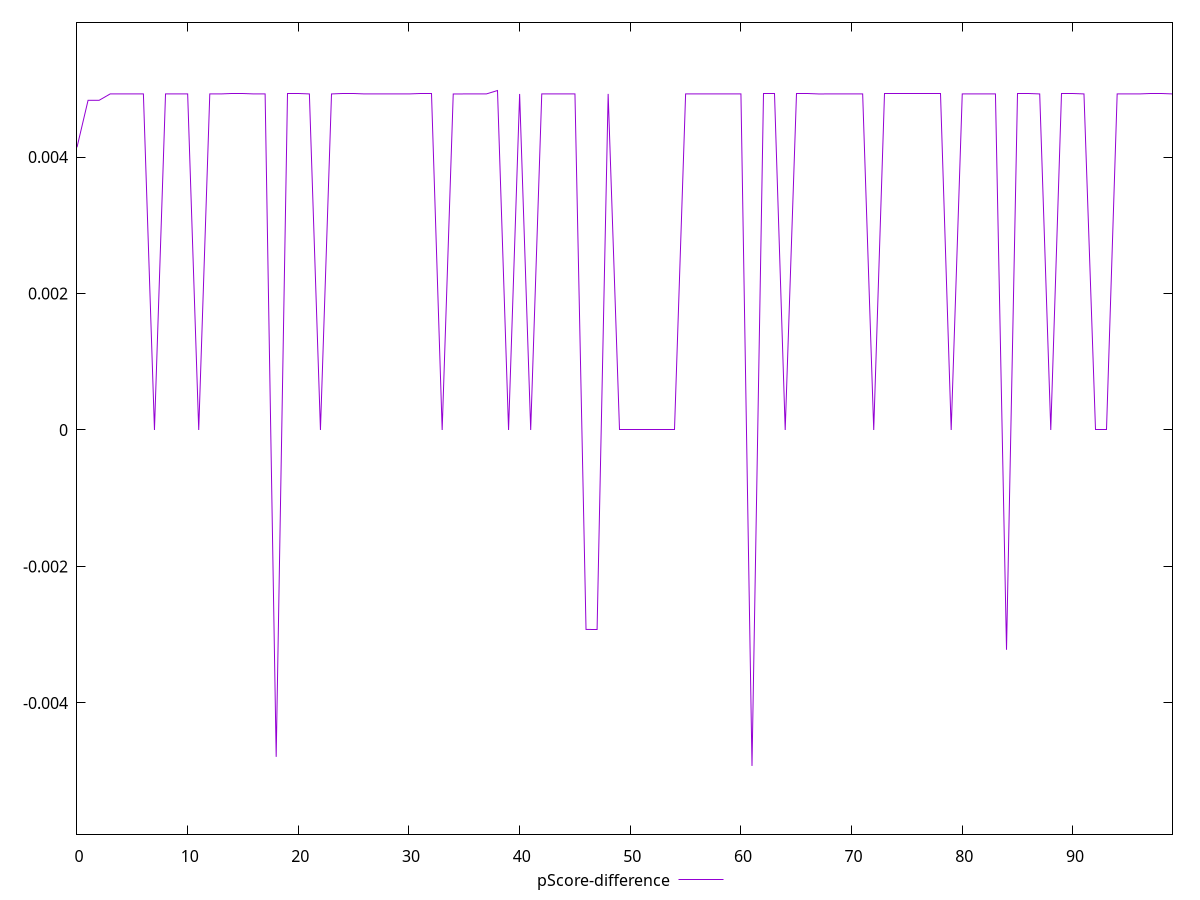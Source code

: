 reset

$pScoreDifference <<EOF
0 0.004143440622329381
1 0.004832175451468856
2 0.00483187906445548
3 0.004925610126211677
4 0.004925346213345894
5 0.004925497963085723
6 0.004925346213345894
7 0
8 0.004925234050769389
9 0.004925346213345894
10 0.004925610126211677
11 0
12 0.004925234050769389
13 0.004925346213345894
14 0.004925234050769389
15 0.004925234050769389
16 0.004925346213345894
17 0.004925610126211677
18 -0.0047902308698212215
19 0.004925610126211677
20 0.004925610126211677
21 0.004925346213345894
22 0
23 0.004925234050769389
24 0.004925610126211677
25 0.004925610126211677
26 0.004925346213345894
27 0.004925610126211677
28 0.004925346213345894
29 0.004925610126211677
30 0.004925234050769389
31 0.004925346213345894
32 0.004925346213345894
33 0
34 0.00492455448250656
35 0.004925346213345894
36 0.004925497963085723
37 0.004925610126211677
38 0.0049751408450826595
39 0
40 0.004925346213345894
41 0
42 0.004925610126211677
43 0.004925234050769389
44 0.004925346213345894
45 0.004925610126211677
46 -0.002923235453747619
47 -0.002923852849396058
48 0.004925610126211677
49 0
50 0
51 0
52 0
53 0
54 0
55 0.004925234050769389
56 0.004925610126211677
57 0.004925497963085723
58 0.004925346213345894
59 0.004925234050769389
60 0.004925610126211677
61 -0.0049230364116820136
62 0.004925610126211677
63 0.004925610126211677
64 0
65 0.004925610126211677
66 0.004925610126211677
67 0.004925082301773076
68 0.004925346213345894
69 0.004925610126211677
70 0.004925497963085723
71 0.004925610126211677
72 0
73 0.004925497963085723
74 0.004925497963085723
75 0.004925497963085723
76 0.004925610126211677
77 0.004925610126211677
78 0.004925610126211677
79 0
80 0.004925234050769389
81 0.004925610126211677
82 0.004925346213345894
83 0.004925234050769389
84 -0.003221669615272371
85 0.004925610126211677
86 0.004925610126211677
87 0.004925346213345894
88 0
89 0.004925346213345894
90 0.004925346213345894
91 0.004925497963085723
92 0
93 0
94 0.004925610126211677
95 0.004926005997934857
96 0.004925346213345894
97 0.004925458376155822
98 0.004925497963085723
99 0.004925346213345838
EOF

set key outside below
set xrange [0:99]
set yrange [-0.005923036411682014:0.0059751408450826595]
set trange [-0.005923036411682014:0.0059751408450826595]
set terminal svg size 640, 500 enhanced background rgb 'white'
set output "report/report_00029_2021-02-24T13-36-40.390Z/uses-long-cache-ttl/samples/agenda/pScore-difference/values.svg"

plot $pScoreDifference title "pScore-difference" with line

reset
